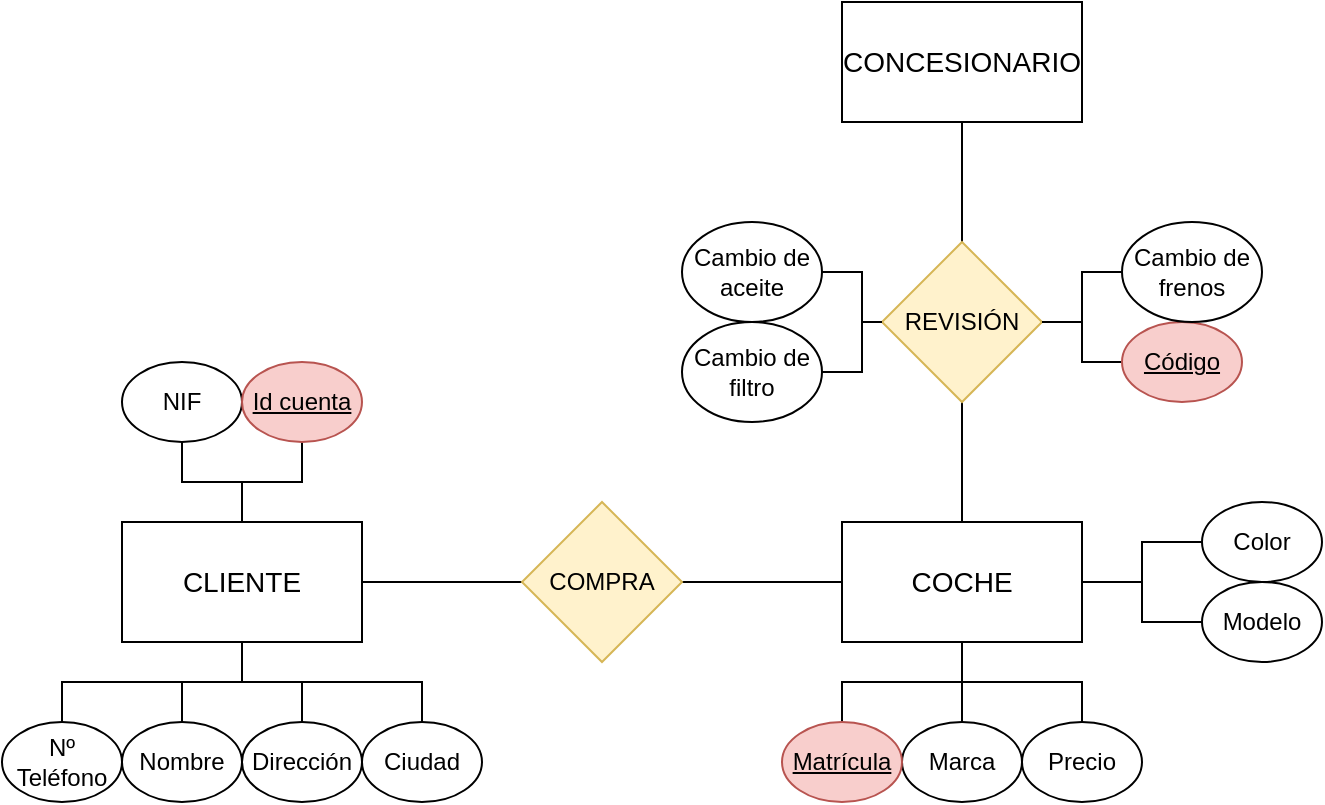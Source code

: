 <mxfile version="22.0.0" type="github">
  <diagram name="Página-1" id="WP_HtRuuokJwuROPciwT">
    <mxGraphModel dx="1434" dy="752" grid="1" gridSize="10" guides="1" tooltips="1" connect="1" arrows="1" fold="1" page="1" pageScale="1" pageWidth="827" pageHeight="1169" math="0" shadow="0">
      <root>
        <mxCell id="0" />
        <mxCell id="1" parent="0" />
        <mxCell id="t_w9ClYHNBa6RBWwoFuC-1" value="COCHE" style="rounded=0;whiteSpace=wrap;html=1;fontSize=14;" vertex="1" parent="1">
          <mxGeometry x="470" y="480" width="120" height="60" as="geometry" />
        </mxCell>
        <mxCell id="t_w9ClYHNBa6RBWwoFuC-30" value="" style="edgeStyle=orthogonalEdgeStyle;rounded=0;orthogonalLoop=1;jettySize=auto;html=1;endArrow=none;endFill=0;" edge="1" parent="1" source="t_w9ClYHNBa6RBWwoFuC-2" target="t_w9ClYHNBa6RBWwoFuC-1">
          <mxGeometry relative="1" as="geometry" />
        </mxCell>
        <mxCell id="t_w9ClYHNBa6RBWwoFuC-2" value="Modelo" style="ellipse;whiteSpace=wrap;html=1;" vertex="1" parent="1">
          <mxGeometry x="650" y="510" width="60" height="40" as="geometry" />
        </mxCell>
        <mxCell id="t_w9ClYHNBa6RBWwoFuC-26" value="" style="edgeStyle=orthogonalEdgeStyle;rounded=0;orthogonalLoop=1;jettySize=auto;html=1;endArrow=none;endFill=0;" edge="1" parent="1" source="t_w9ClYHNBa6RBWwoFuC-3" target="t_w9ClYHNBa6RBWwoFuC-1">
          <mxGeometry relative="1" as="geometry" />
        </mxCell>
        <mxCell id="t_w9ClYHNBa6RBWwoFuC-3" value="Marca" style="ellipse;whiteSpace=wrap;html=1;" vertex="1" parent="1">
          <mxGeometry x="500" y="580" width="60" height="40" as="geometry" />
        </mxCell>
        <mxCell id="t_w9ClYHNBa6RBWwoFuC-29" value="" style="edgeStyle=orthogonalEdgeStyle;rounded=0;orthogonalLoop=1;jettySize=auto;html=1;endArrow=none;endFill=0;" edge="1" parent="1" source="t_w9ClYHNBa6RBWwoFuC-4" target="t_w9ClYHNBa6RBWwoFuC-1">
          <mxGeometry relative="1" as="geometry" />
        </mxCell>
        <mxCell id="t_w9ClYHNBa6RBWwoFuC-4" value="Precio" style="ellipse;whiteSpace=wrap;html=1;" vertex="1" parent="1">
          <mxGeometry x="560" y="580" width="60" height="40" as="geometry" />
        </mxCell>
        <mxCell id="t_w9ClYHNBa6RBWwoFuC-27" value="" style="edgeStyle=orthogonalEdgeStyle;rounded=0;orthogonalLoop=1;jettySize=auto;html=1;endArrow=none;endFill=0;" edge="1" parent="1" source="t_w9ClYHNBa6RBWwoFuC-5" target="t_w9ClYHNBa6RBWwoFuC-1">
          <mxGeometry relative="1" as="geometry" />
        </mxCell>
        <mxCell id="t_w9ClYHNBa6RBWwoFuC-5" value="Matrícula" style="ellipse;whiteSpace=wrap;html=1;fillColor=#f8cecc;strokeColor=#b85450;fontStyle=4" vertex="1" parent="1">
          <mxGeometry x="440" y="580" width="60" height="40" as="geometry" />
        </mxCell>
        <mxCell id="t_w9ClYHNBa6RBWwoFuC-24" value="" style="edgeStyle=orthogonalEdgeStyle;rounded=0;orthogonalLoop=1;jettySize=auto;html=1;endArrow=none;endFill=0;" edge="1" parent="1" source="t_w9ClYHNBa6RBWwoFuC-6" target="t_w9ClYHNBa6RBWwoFuC-1">
          <mxGeometry relative="1" as="geometry" />
        </mxCell>
        <mxCell id="t_w9ClYHNBa6RBWwoFuC-6" value="Color" style="ellipse;whiteSpace=wrap;html=1;" vertex="1" parent="1">
          <mxGeometry x="650" y="470" width="60" height="40" as="geometry" />
        </mxCell>
        <mxCell id="t_w9ClYHNBa6RBWwoFuC-7" value="CLIENTE" style="rounded=0;whiteSpace=wrap;html=1;fontSize=14;" vertex="1" parent="1">
          <mxGeometry x="110" y="480" width="120" height="60" as="geometry" />
        </mxCell>
        <mxCell id="t_w9ClYHNBa6RBWwoFuC-37" value="" style="edgeStyle=orthogonalEdgeStyle;rounded=0;orthogonalLoop=1;jettySize=auto;html=1;endArrow=none;endFill=0;" edge="1" parent="1" source="t_w9ClYHNBa6RBWwoFuC-8" target="t_w9ClYHNBa6RBWwoFuC-7">
          <mxGeometry relative="1" as="geometry" />
        </mxCell>
        <mxCell id="t_w9ClYHNBa6RBWwoFuC-8" value="NIF" style="ellipse;whiteSpace=wrap;html=1;fontStyle=0" vertex="1" parent="1">
          <mxGeometry x="110" y="400" width="60" height="40" as="geometry" />
        </mxCell>
        <mxCell id="t_w9ClYHNBa6RBWwoFuC-32" value="" style="edgeStyle=orthogonalEdgeStyle;rounded=0;orthogonalLoop=1;jettySize=auto;html=1;endArrow=none;endFill=0;" edge="1" parent="1" source="t_w9ClYHNBa6RBWwoFuC-9" target="t_w9ClYHNBa6RBWwoFuC-7">
          <mxGeometry relative="1" as="geometry" />
        </mxCell>
        <mxCell id="t_w9ClYHNBa6RBWwoFuC-9" value="Nombre" style="ellipse;whiteSpace=wrap;html=1;" vertex="1" parent="1">
          <mxGeometry x="110" y="580" width="60" height="40" as="geometry" />
        </mxCell>
        <mxCell id="t_w9ClYHNBa6RBWwoFuC-31" value="" style="edgeStyle=orthogonalEdgeStyle;rounded=0;orthogonalLoop=1;jettySize=auto;html=1;endArrow=none;endFill=0;" edge="1" parent="1" source="t_w9ClYHNBa6RBWwoFuC-10" target="t_w9ClYHNBa6RBWwoFuC-7">
          <mxGeometry relative="1" as="geometry" />
        </mxCell>
        <mxCell id="t_w9ClYHNBa6RBWwoFuC-10" value="Dirección" style="ellipse;whiteSpace=wrap;html=1;" vertex="1" parent="1">
          <mxGeometry x="170" y="580" width="60" height="40" as="geometry" />
        </mxCell>
        <mxCell id="t_w9ClYHNBa6RBWwoFuC-33" value="" style="edgeStyle=orthogonalEdgeStyle;rounded=0;orthogonalLoop=1;jettySize=auto;html=1;endArrow=none;endFill=0;" edge="1" parent="1" source="t_w9ClYHNBa6RBWwoFuC-11" target="t_w9ClYHNBa6RBWwoFuC-7">
          <mxGeometry relative="1" as="geometry" />
        </mxCell>
        <mxCell id="t_w9ClYHNBa6RBWwoFuC-11" value="Ciudad" style="ellipse;whiteSpace=wrap;html=1;" vertex="1" parent="1">
          <mxGeometry x="230" y="580" width="60" height="40" as="geometry" />
        </mxCell>
        <mxCell id="t_w9ClYHNBa6RBWwoFuC-34" value="" style="edgeStyle=orthogonalEdgeStyle;rounded=0;orthogonalLoop=1;jettySize=auto;html=1;endArrow=none;endFill=0;" edge="1" parent="1" source="t_w9ClYHNBa6RBWwoFuC-12" target="t_w9ClYHNBa6RBWwoFuC-7">
          <mxGeometry relative="1" as="geometry" />
        </mxCell>
        <mxCell id="t_w9ClYHNBa6RBWwoFuC-12" value="Nº Teléfono" style="ellipse;whiteSpace=wrap;html=1;" vertex="1" parent="1">
          <mxGeometry x="50" y="580" width="60" height="40" as="geometry" />
        </mxCell>
        <mxCell id="t_w9ClYHNBa6RBWwoFuC-36" value="" style="edgeStyle=orthogonalEdgeStyle;rounded=0;orthogonalLoop=1;jettySize=auto;html=1;endArrow=none;endFill=0;" edge="1" parent="1" source="t_w9ClYHNBa6RBWwoFuC-13" target="t_w9ClYHNBa6RBWwoFuC-7">
          <mxGeometry relative="1" as="geometry" />
        </mxCell>
        <mxCell id="t_w9ClYHNBa6RBWwoFuC-13" value="Id cuenta" style="ellipse;whiteSpace=wrap;html=1;fillColor=#f8cecc;strokeColor=#b85450;fontStyle=4" vertex="1" parent="1">
          <mxGeometry x="170" y="400" width="60" height="40" as="geometry" />
        </mxCell>
        <mxCell id="t_w9ClYHNBa6RBWwoFuC-15" value="CONCESIONARIO" style="rounded=0;whiteSpace=wrap;html=1;fontSize=14;" vertex="1" parent="1">
          <mxGeometry x="470" y="220" width="120" height="60" as="geometry" />
        </mxCell>
        <mxCell id="t_w9ClYHNBa6RBWwoFuC-19" value="" style="edgeStyle=orthogonalEdgeStyle;rounded=0;orthogonalLoop=1;jettySize=auto;html=1;endArrow=none;endFill=0;" edge="1" parent="1" source="t_w9ClYHNBa6RBWwoFuC-16" target="t_w9ClYHNBa6RBWwoFuC-1">
          <mxGeometry relative="1" as="geometry" />
        </mxCell>
        <mxCell id="t_w9ClYHNBa6RBWwoFuC-20" value="" style="edgeStyle=orthogonalEdgeStyle;rounded=0;orthogonalLoop=1;jettySize=auto;html=1;endArrow=none;endFill=0;" edge="1" parent="1" source="t_w9ClYHNBa6RBWwoFuC-16" target="t_w9ClYHNBa6RBWwoFuC-7">
          <mxGeometry relative="1" as="geometry" />
        </mxCell>
        <mxCell id="t_w9ClYHNBa6RBWwoFuC-16" value="COMPRA" style="rhombus;whiteSpace=wrap;html=1;fillColor=#fff2cc;strokeColor=#d6b656;" vertex="1" parent="1">
          <mxGeometry x="310" y="470" width="80" height="80" as="geometry" />
        </mxCell>
        <mxCell id="t_w9ClYHNBa6RBWwoFuC-21" value="" style="edgeStyle=orthogonalEdgeStyle;rounded=0;orthogonalLoop=1;jettySize=auto;html=1;endArrow=none;endFill=0;" edge="1" parent="1" source="t_w9ClYHNBa6RBWwoFuC-18" target="t_w9ClYHNBa6RBWwoFuC-15">
          <mxGeometry relative="1" as="geometry" />
        </mxCell>
        <mxCell id="t_w9ClYHNBa6RBWwoFuC-22" value="" style="edgeStyle=orthogonalEdgeStyle;rounded=0;orthogonalLoop=1;jettySize=auto;html=1;endArrow=none;endFill=0;" edge="1" parent="1" source="t_w9ClYHNBa6RBWwoFuC-18" target="t_w9ClYHNBa6RBWwoFuC-1">
          <mxGeometry relative="1" as="geometry" />
        </mxCell>
        <mxCell id="t_w9ClYHNBa6RBWwoFuC-18" value="REVISIÓN" style="rhombus;whiteSpace=wrap;html=1;fillColor=#fff2cc;strokeColor=#d6b656;" vertex="1" parent="1">
          <mxGeometry x="490" y="340" width="80" height="80" as="geometry" />
        </mxCell>
        <mxCell id="t_w9ClYHNBa6RBWwoFuC-35" value="" style="edgeStyle=orthogonalEdgeStyle;rounded=0;orthogonalLoop=1;jettySize=auto;html=1;endArrow=none;endFill=0;" edge="1" parent="1" source="t_w9ClYHNBa6RBWwoFuC-23" target="t_w9ClYHNBa6RBWwoFuC-18">
          <mxGeometry relative="1" as="geometry" />
        </mxCell>
        <mxCell id="t_w9ClYHNBa6RBWwoFuC-23" value="Código" style="ellipse;whiteSpace=wrap;html=1;fillColor=#f8cecc;strokeColor=#b85450;fontStyle=4" vertex="1" parent="1">
          <mxGeometry x="610" y="380" width="60" height="40" as="geometry" />
        </mxCell>
        <mxCell id="t_w9ClYHNBa6RBWwoFuC-44" value="" style="edgeStyle=orthogonalEdgeStyle;rounded=0;orthogonalLoop=1;jettySize=auto;html=1;endArrow=none;endFill=0;" edge="1" parent="1" source="t_w9ClYHNBa6RBWwoFuC-40" target="t_w9ClYHNBa6RBWwoFuC-18">
          <mxGeometry relative="1" as="geometry" />
        </mxCell>
        <mxCell id="t_w9ClYHNBa6RBWwoFuC-40" value="Cambio de aceite" style="ellipse;whiteSpace=wrap;html=1;" vertex="1" parent="1">
          <mxGeometry x="390" y="330" width="70" height="50" as="geometry" />
        </mxCell>
        <mxCell id="t_w9ClYHNBa6RBWwoFuC-45" value="" style="edgeStyle=orthogonalEdgeStyle;rounded=0;orthogonalLoop=1;jettySize=auto;html=1;endArrow=none;endFill=0;" edge="1" parent="1" source="t_w9ClYHNBa6RBWwoFuC-41" target="t_w9ClYHNBa6RBWwoFuC-18">
          <mxGeometry relative="1" as="geometry" />
        </mxCell>
        <mxCell id="t_w9ClYHNBa6RBWwoFuC-41" value="Cambio de filtro" style="ellipse;whiteSpace=wrap;html=1;" vertex="1" parent="1">
          <mxGeometry x="390" y="380" width="70" height="50" as="geometry" />
        </mxCell>
        <mxCell id="t_w9ClYHNBa6RBWwoFuC-43" value="" style="edgeStyle=orthogonalEdgeStyle;rounded=0;orthogonalLoop=1;jettySize=auto;html=1;endArrow=none;endFill=0;" edge="1" parent="1" source="t_w9ClYHNBa6RBWwoFuC-42" target="t_w9ClYHNBa6RBWwoFuC-18">
          <mxGeometry relative="1" as="geometry" />
        </mxCell>
        <mxCell id="t_w9ClYHNBa6RBWwoFuC-42" value="Cambio de frenos" style="ellipse;whiteSpace=wrap;html=1;" vertex="1" parent="1">
          <mxGeometry x="610" y="330" width="70" height="50" as="geometry" />
        </mxCell>
      </root>
    </mxGraphModel>
  </diagram>
</mxfile>
